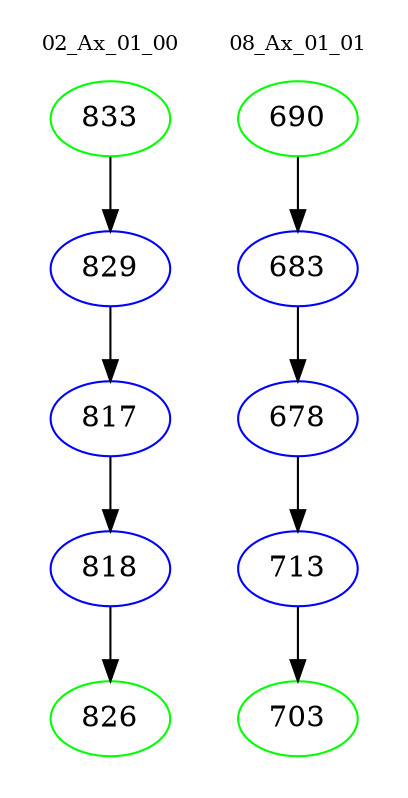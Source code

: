 digraph{
subgraph cluster_0 {
color = white
label = "02_Ax_01_00";
fontsize=10;
T0_833 [label="833", color="green"]
T0_833 -> T0_829 [color="black"]
T0_829 [label="829", color="blue"]
T0_829 -> T0_817 [color="black"]
T0_817 [label="817", color="blue"]
T0_817 -> T0_818 [color="black"]
T0_818 [label="818", color="blue"]
T0_818 -> T0_826 [color="black"]
T0_826 [label="826", color="green"]
}
subgraph cluster_1 {
color = white
label = "08_Ax_01_01";
fontsize=10;
T1_690 [label="690", color="green"]
T1_690 -> T1_683 [color="black"]
T1_683 [label="683", color="blue"]
T1_683 -> T1_678 [color="black"]
T1_678 [label="678", color="blue"]
T1_678 -> T1_713 [color="black"]
T1_713 [label="713", color="blue"]
T1_713 -> T1_703 [color="black"]
T1_703 [label="703", color="green"]
}
}
